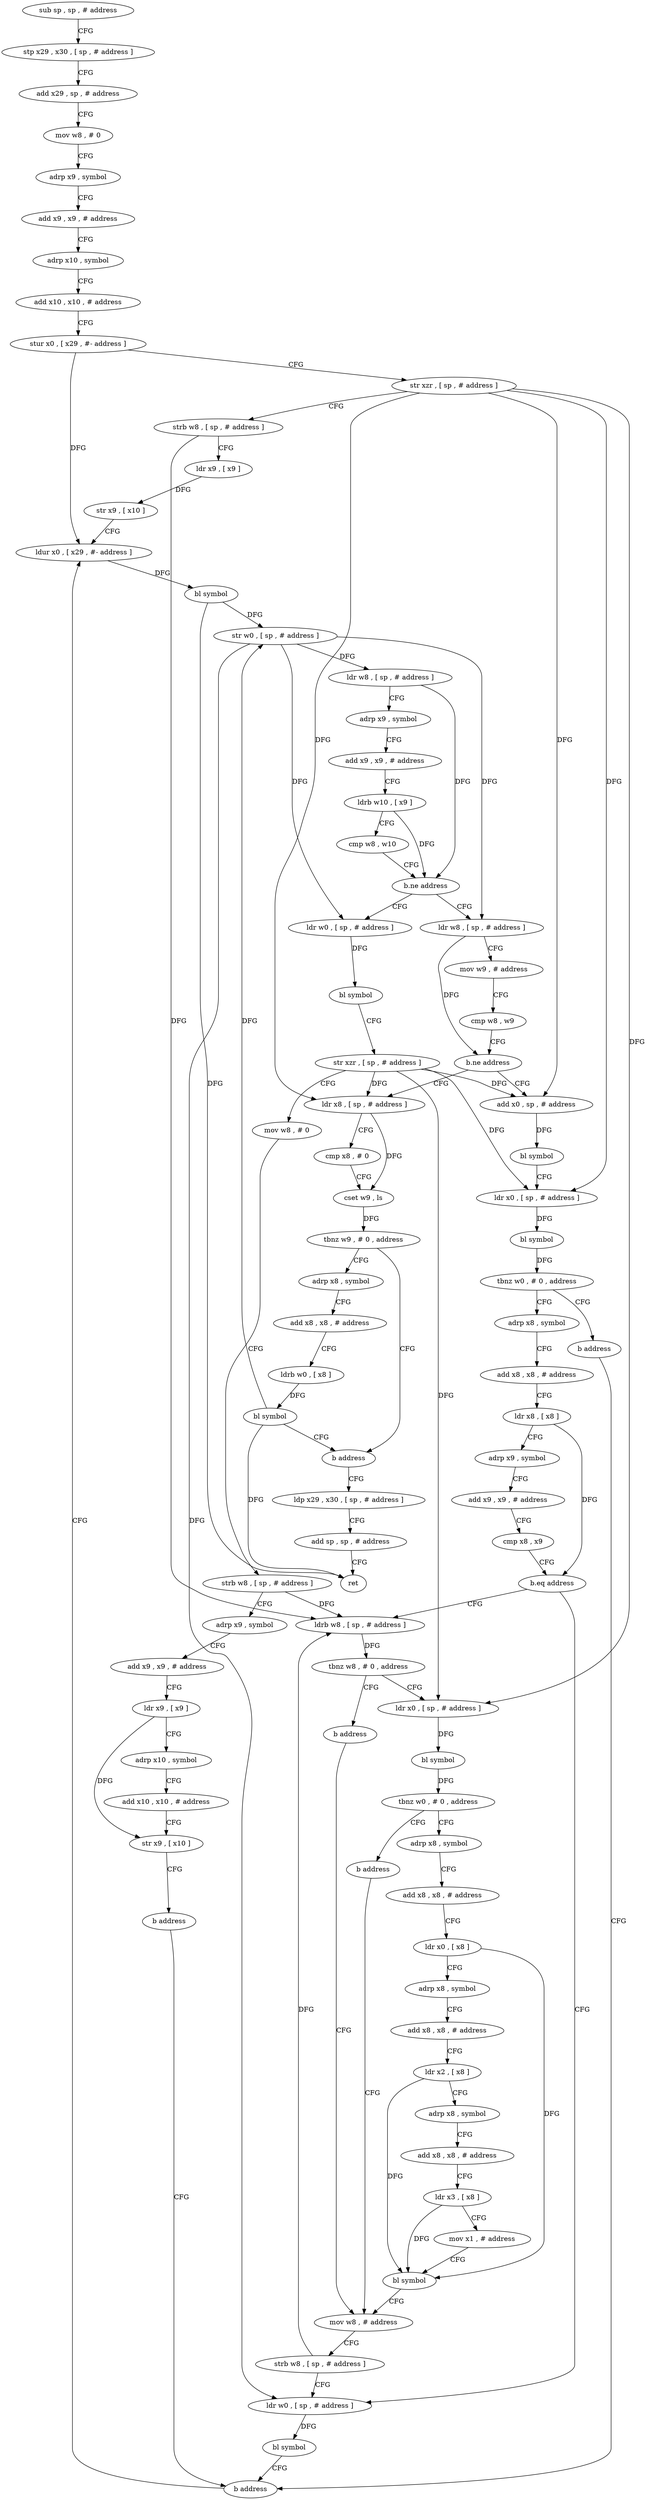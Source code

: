 digraph "func" {
"4203020" [label = "sub sp , sp , # address" ]
"4203024" [label = "stp x29 , x30 , [ sp , # address ]" ]
"4203028" [label = "add x29 , sp , # address" ]
"4203032" [label = "mov w8 , # 0" ]
"4203036" [label = "adrp x9 , symbol" ]
"4203040" [label = "add x9 , x9 , # address" ]
"4203044" [label = "adrp x10 , symbol" ]
"4203048" [label = "add x10 , x10 , # address" ]
"4203052" [label = "stur x0 , [ x29 , #- address ]" ]
"4203056" [label = "str xzr , [ sp , # address ]" ]
"4203060" [label = "strb w8 , [ sp , # address ]" ]
"4203064" [label = "ldr x9 , [ x9 ]" ]
"4203068" [label = "str x9 , [ x10 ]" ]
"4203072" [label = "ldur x0 , [ x29 , #- address ]" ]
"4203156" [label = "ldr w8 , [ sp , # address ]" ]
"4203160" [label = "mov w9 , # address" ]
"4203164" [label = "cmp w8 , w9" ]
"4203168" [label = "b.ne address" ]
"4203208" [label = "add x0 , sp , # address" ]
"4203172" [label = "ldr x8 , [ sp , # address ]" ]
"4203108" [label = "ldr w0 , [ sp , # address ]" ]
"4203112" [label = "bl symbol" ]
"4203116" [label = "str xzr , [ sp , # address ]" ]
"4203120" [label = "mov w8 , # 0" ]
"4203124" [label = "strb w8 , [ sp , # address ]" ]
"4203128" [label = "adrp x9 , symbol" ]
"4203132" [label = "add x9 , x9 , # address" ]
"4203136" [label = "ldr x9 , [ x9 ]" ]
"4203140" [label = "adrp x10 , symbol" ]
"4203144" [label = "add x10 , x10 , # address" ]
"4203148" [label = "str x9 , [ x10 ]" ]
"4203152" [label = "b address" ]
"4203348" [label = "b address" ]
"4203212" [label = "bl symbol" ]
"4203216" [label = "ldr x0 , [ sp , # address ]" ]
"4203220" [label = "bl symbol" ]
"4203224" [label = "tbnz w0 , # 0 , address" ]
"4203232" [label = "adrp x8 , symbol" ]
"4203228" [label = "b address" ]
"4203176" [label = "cmp x8 , # 0" ]
"4203180" [label = "cset w9 , ls" ]
"4203184" [label = "tbnz w9 , # 0 , address" ]
"4203204" [label = "b address" ]
"4203188" [label = "adrp x8 , symbol" ]
"4203236" [label = "add x8 , x8 , # address" ]
"4203240" [label = "ldr x8 , [ x8 ]" ]
"4203244" [label = "adrp x9 , symbol" ]
"4203248" [label = "add x9 , x9 , # address" ]
"4203252" [label = "cmp x8 , x9" ]
"4203256" [label = "b.eq address" ]
"4203340" [label = "ldr w0 , [ sp , # address ]" ]
"4203260" [label = "ldrb w8 , [ sp , # address ]" ]
"4203352" [label = "ldp x29 , x30 , [ sp , # address ]" ]
"4203192" [label = "add x8 , x8 , # address" ]
"4203196" [label = "ldrb w0 , [ x8 ]" ]
"4203200" [label = "bl symbol" ]
"4203076" [label = "bl symbol" ]
"4203080" [label = "str w0 , [ sp , # address ]" ]
"4203084" [label = "ldr w8 , [ sp , # address ]" ]
"4203088" [label = "adrp x9 , symbol" ]
"4203092" [label = "add x9 , x9 , # address" ]
"4203096" [label = "ldrb w10 , [ x9 ]" ]
"4203100" [label = "cmp w8 , w10" ]
"4203104" [label = "b.ne address" ]
"4203344" [label = "bl symbol" ]
"4203264" [label = "tbnz w8 , # 0 , address" ]
"4203272" [label = "ldr x0 , [ sp , # address ]" ]
"4203268" [label = "b address" ]
"4203356" [label = "add sp , sp , # address" ]
"4203360" [label = "ret" ]
"4203276" [label = "bl symbol" ]
"4203280" [label = "tbnz w0 , # 0 , address" ]
"4203288" [label = "adrp x8 , symbol" ]
"4203284" [label = "b address" ]
"4203332" [label = "mov w8 , # address" ]
"4203292" [label = "add x8 , x8 , # address" ]
"4203296" [label = "ldr x0 , [ x8 ]" ]
"4203300" [label = "adrp x8 , symbol" ]
"4203304" [label = "add x8 , x8 , # address" ]
"4203308" [label = "ldr x2 , [ x8 ]" ]
"4203312" [label = "adrp x8 , symbol" ]
"4203316" [label = "add x8 , x8 , # address" ]
"4203320" [label = "ldr x3 , [ x8 ]" ]
"4203324" [label = "mov x1 , # address" ]
"4203328" [label = "bl symbol" ]
"4203336" [label = "strb w8 , [ sp , # address ]" ]
"4203020" -> "4203024" [ label = "CFG" ]
"4203024" -> "4203028" [ label = "CFG" ]
"4203028" -> "4203032" [ label = "CFG" ]
"4203032" -> "4203036" [ label = "CFG" ]
"4203036" -> "4203040" [ label = "CFG" ]
"4203040" -> "4203044" [ label = "CFG" ]
"4203044" -> "4203048" [ label = "CFG" ]
"4203048" -> "4203052" [ label = "CFG" ]
"4203052" -> "4203056" [ label = "CFG" ]
"4203052" -> "4203072" [ label = "DFG" ]
"4203056" -> "4203060" [ label = "CFG" ]
"4203056" -> "4203216" [ label = "DFG" ]
"4203056" -> "4203172" [ label = "DFG" ]
"4203056" -> "4203272" [ label = "DFG" ]
"4203056" -> "4203208" [ label = "DFG" ]
"4203060" -> "4203064" [ label = "CFG" ]
"4203060" -> "4203260" [ label = "DFG" ]
"4203064" -> "4203068" [ label = "DFG" ]
"4203068" -> "4203072" [ label = "CFG" ]
"4203072" -> "4203076" [ label = "DFG" ]
"4203156" -> "4203160" [ label = "CFG" ]
"4203156" -> "4203168" [ label = "DFG" ]
"4203160" -> "4203164" [ label = "CFG" ]
"4203164" -> "4203168" [ label = "CFG" ]
"4203168" -> "4203208" [ label = "CFG" ]
"4203168" -> "4203172" [ label = "CFG" ]
"4203208" -> "4203212" [ label = "DFG" ]
"4203172" -> "4203176" [ label = "CFG" ]
"4203172" -> "4203180" [ label = "DFG" ]
"4203108" -> "4203112" [ label = "DFG" ]
"4203112" -> "4203116" [ label = "CFG" ]
"4203116" -> "4203120" [ label = "CFG" ]
"4203116" -> "4203216" [ label = "DFG" ]
"4203116" -> "4203172" [ label = "DFG" ]
"4203116" -> "4203272" [ label = "DFG" ]
"4203116" -> "4203208" [ label = "DFG" ]
"4203120" -> "4203124" [ label = "CFG" ]
"4203124" -> "4203128" [ label = "CFG" ]
"4203124" -> "4203260" [ label = "DFG" ]
"4203128" -> "4203132" [ label = "CFG" ]
"4203132" -> "4203136" [ label = "CFG" ]
"4203136" -> "4203140" [ label = "CFG" ]
"4203136" -> "4203148" [ label = "DFG" ]
"4203140" -> "4203144" [ label = "CFG" ]
"4203144" -> "4203148" [ label = "CFG" ]
"4203148" -> "4203152" [ label = "CFG" ]
"4203152" -> "4203348" [ label = "CFG" ]
"4203348" -> "4203072" [ label = "CFG" ]
"4203212" -> "4203216" [ label = "CFG" ]
"4203216" -> "4203220" [ label = "DFG" ]
"4203220" -> "4203224" [ label = "DFG" ]
"4203224" -> "4203232" [ label = "CFG" ]
"4203224" -> "4203228" [ label = "CFG" ]
"4203232" -> "4203236" [ label = "CFG" ]
"4203228" -> "4203348" [ label = "CFG" ]
"4203176" -> "4203180" [ label = "CFG" ]
"4203180" -> "4203184" [ label = "DFG" ]
"4203184" -> "4203204" [ label = "CFG" ]
"4203184" -> "4203188" [ label = "CFG" ]
"4203204" -> "4203352" [ label = "CFG" ]
"4203188" -> "4203192" [ label = "CFG" ]
"4203236" -> "4203240" [ label = "CFG" ]
"4203240" -> "4203244" [ label = "CFG" ]
"4203240" -> "4203256" [ label = "DFG" ]
"4203244" -> "4203248" [ label = "CFG" ]
"4203248" -> "4203252" [ label = "CFG" ]
"4203252" -> "4203256" [ label = "CFG" ]
"4203256" -> "4203340" [ label = "CFG" ]
"4203256" -> "4203260" [ label = "CFG" ]
"4203340" -> "4203344" [ label = "DFG" ]
"4203260" -> "4203264" [ label = "DFG" ]
"4203352" -> "4203356" [ label = "CFG" ]
"4203192" -> "4203196" [ label = "CFG" ]
"4203196" -> "4203200" [ label = "DFG" ]
"4203200" -> "4203204" [ label = "CFG" ]
"4203200" -> "4203080" [ label = "DFG" ]
"4203200" -> "4203360" [ label = "DFG" ]
"4203076" -> "4203080" [ label = "DFG" ]
"4203076" -> "4203360" [ label = "DFG" ]
"4203080" -> "4203084" [ label = "DFG" ]
"4203080" -> "4203156" [ label = "DFG" ]
"4203080" -> "4203108" [ label = "DFG" ]
"4203080" -> "4203340" [ label = "DFG" ]
"4203084" -> "4203088" [ label = "CFG" ]
"4203084" -> "4203104" [ label = "DFG" ]
"4203088" -> "4203092" [ label = "CFG" ]
"4203092" -> "4203096" [ label = "CFG" ]
"4203096" -> "4203100" [ label = "CFG" ]
"4203096" -> "4203104" [ label = "DFG" ]
"4203100" -> "4203104" [ label = "CFG" ]
"4203104" -> "4203156" [ label = "CFG" ]
"4203104" -> "4203108" [ label = "CFG" ]
"4203344" -> "4203348" [ label = "CFG" ]
"4203264" -> "4203272" [ label = "CFG" ]
"4203264" -> "4203268" [ label = "CFG" ]
"4203272" -> "4203276" [ label = "DFG" ]
"4203268" -> "4203332" [ label = "CFG" ]
"4203356" -> "4203360" [ label = "CFG" ]
"4203276" -> "4203280" [ label = "DFG" ]
"4203280" -> "4203288" [ label = "CFG" ]
"4203280" -> "4203284" [ label = "CFG" ]
"4203288" -> "4203292" [ label = "CFG" ]
"4203284" -> "4203332" [ label = "CFG" ]
"4203332" -> "4203336" [ label = "CFG" ]
"4203292" -> "4203296" [ label = "CFG" ]
"4203296" -> "4203300" [ label = "CFG" ]
"4203296" -> "4203328" [ label = "DFG" ]
"4203300" -> "4203304" [ label = "CFG" ]
"4203304" -> "4203308" [ label = "CFG" ]
"4203308" -> "4203312" [ label = "CFG" ]
"4203308" -> "4203328" [ label = "DFG" ]
"4203312" -> "4203316" [ label = "CFG" ]
"4203316" -> "4203320" [ label = "CFG" ]
"4203320" -> "4203324" [ label = "CFG" ]
"4203320" -> "4203328" [ label = "DFG" ]
"4203324" -> "4203328" [ label = "CFG" ]
"4203328" -> "4203332" [ label = "CFG" ]
"4203336" -> "4203340" [ label = "CFG" ]
"4203336" -> "4203260" [ label = "DFG" ]
}
